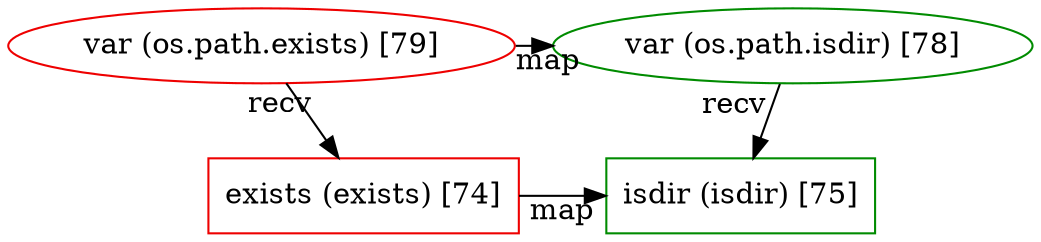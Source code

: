 digraph "fragment-1176.dot" {
	subgraph "subgraph: 74 to 75" {
		graph [rank=same]
		74 [label="exists (exists) [74]" color=red2 shape=box]
		75 [label="isdir (isdir) [75]" color=green4 shape=box]
	}
	subgraph "subgraph: 79 to 78" {
		graph [rank=same]
		79 [label="var (os.path.exists) [79]" color=red2 shape=ellipse]
		78 [label="var (os.path.isdir) [78]" color=green4 shape=ellipse]
	}
	79 -> 74 [xlabel=recv from_closure=False]
	74 -> 75 [xlabel=map from_closure=False]
	78 -> 75 [xlabel=recv from_closure=False]
	79 -> 78 [xlabel=map from_closure=False]
}
